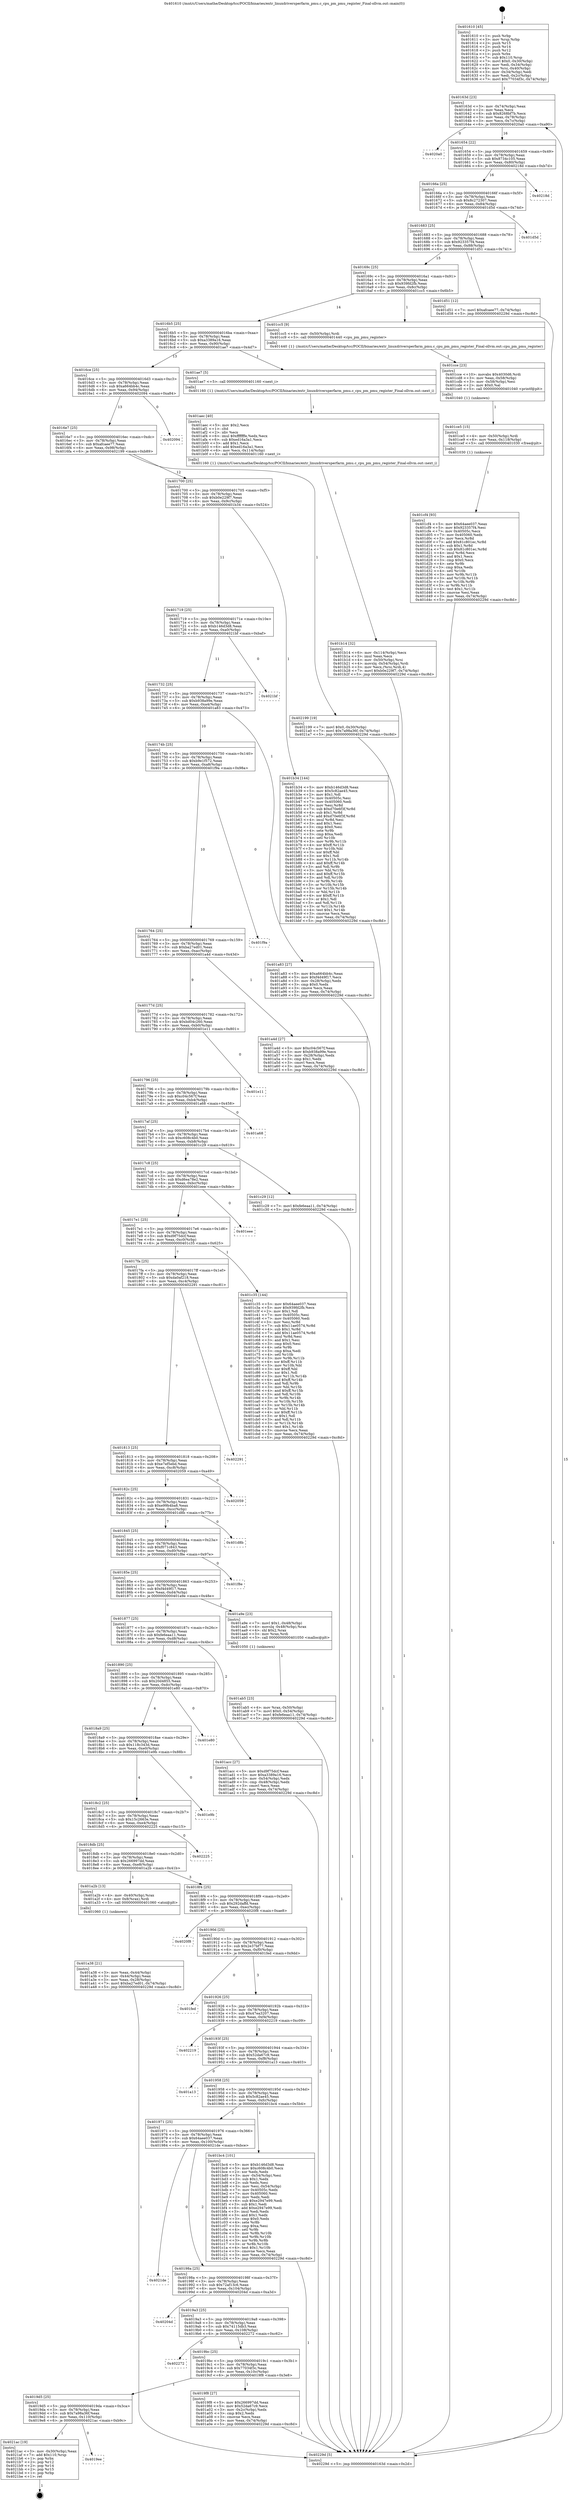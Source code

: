 digraph "0x401610" {
  label = "0x401610 (/mnt/c/Users/mathe/Desktop/tcc/POCII/binaries/extr_linuxdriversperfarm_pmu.c_cpu_pm_pmu_register_Final-ollvm.out::main(0))"
  labelloc = "t"
  node[shape=record]

  Entry [label="",width=0.3,height=0.3,shape=circle,fillcolor=black,style=filled]
  "0x40163d" [label="{
     0x40163d [23]\l
     | [instrs]\l
     &nbsp;&nbsp;0x40163d \<+3\>: mov -0x74(%rbp),%eax\l
     &nbsp;&nbsp;0x401640 \<+2\>: mov %eax,%ecx\l
     &nbsp;&nbsp;0x401642 \<+6\>: sub $0x8268bf7b,%ecx\l
     &nbsp;&nbsp;0x401648 \<+3\>: mov %eax,-0x78(%rbp)\l
     &nbsp;&nbsp;0x40164b \<+3\>: mov %ecx,-0x7c(%rbp)\l
     &nbsp;&nbsp;0x40164e \<+6\>: je 00000000004020a0 \<main+0xa90\>\l
  }"]
  "0x4020a0" [label="{
     0x4020a0\l
  }", style=dashed]
  "0x401654" [label="{
     0x401654 [22]\l
     | [instrs]\l
     &nbsp;&nbsp;0x401654 \<+5\>: jmp 0000000000401659 \<main+0x49\>\l
     &nbsp;&nbsp;0x401659 \<+3\>: mov -0x78(%rbp),%eax\l
     &nbsp;&nbsp;0x40165c \<+5\>: sub $0x8734c105,%eax\l
     &nbsp;&nbsp;0x401661 \<+3\>: mov %eax,-0x80(%rbp)\l
     &nbsp;&nbsp;0x401664 \<+6\>: je 000000000040218d \<main+0xb7d\>\l
  }"]
  Exit [label="",width=0.3,height=0.3,shape=circle,fillcolor=black,style=filled,peripheries=2]
  "0x40218d" [label="{
     0x40218d\l
  }", style=dashed]
  "0x40166a" [label="{
     0x40166a [25]\l
     | [instrs]\l
     &nbsp;&nbsp;0x40166a \<+5\>: jmp 000000000040166f \<main+0x5f\>\l
     &nbsp;&nbsp;0x40166f \<+3\>: mov -0x78(%rbp),%eax\l
     &nbsp;&nbsp;0x401672 \<+5\>: sub $0x8c272307,%eax\l
     &nbsp;&nbsp;0x401677 \<+6\>: mov %eax,-0x84(%rbp)\l
     &nbsp;&nbsp;0x40167d \<+6\>: je 0000000000401d5d \<main+0x74d\>\l
  }"]
  "0x4019ee" [label="{
     0x4019ee\l
  }", style=dashed]
  "0x401d5d" [label="{
     0x401d5d\l
  }", style=dashed]
  "0x401683" [label="{
     0x401683 [25]\l
     | [instrs]\l
     &nbsp;&nbsp;0x401683 \<+5\>: jmp 0000000000401688 \<main+0x78\>\l
     &nbsp;&nbsp;0x401688 \<+3\>: mov -0x78(%rbp),%eax\l
     &nbsp;&nbsp;0x40168b \<+5\>: sub $0x923357f4,%eax\l
     &nbsp;&nbsp;0x401690 \<+6\>: mov %eax,-0x88(%rbp)\l
     &nbsp;&nbsp;0x401696 \<+6\>: je 0000000000401d51 \<main+0x741\>\l
  }"]
  "0x4021ac" [label="{
     0x4021ac [19]\l
     | [instrs]\l
     &nbsp;&nbsp;0x4021ac \<+3\>: mov -0x30(%rbp),%eax\l
     &nbsp;&nbsp;0x4021af \<+7\>: add $0x110,%rsp\l
     &nbsp;&nbsp;0x4021b6 \<+1\>: pop %rbx\l
     &nbsp;&nbsp;0x4021b7 \<+2\>: pop %r12\l
     &nbsp;&nbsp;0x4021b9 \<+2\>: pop %r14\l
     &nbsp;&nbsp;0x4021bb \<+2\>: pop %r15\l
     &nbsp;&nbsp;0x4021bd \<+1\>: pop %rbp\l
     &nbsp;&nbsp;0x4021be \<+1\>: ret\l
  }"]
  "0x401d51" [label="{
     0x401d51 [12]\l
     | [instrs]\l
     &nbsp;&nbsp;0x401d51 \<+7\>: movl $0xafcaee77,-0x74(%rbp)\l
     &nbsp;&nbsp;0x401d58 \<+5\>: jmp 000000000040229d \<main+0xc8d\>\l
  }"]
  "0x40169c" [label="{
     0x40169c [25]\l
     | [instrs]\l
     &nbsp;&nbsp;0x40169c \<+5\>: jmp 00000000004016a1 \<main+0x91\>\l
     &nbsp;&nbsp;0x4016a1 \<+3\>: mov -0x78(%rbp),%eax\l
     &nbsp;&nbsp;0x4016a4 \<+5\>: sub $0x939fd2fb,%eax\l
     &nbsp;&nbsp;0x4016a9 \<+6\>: mov %eax,-0x8c(%rbp)\l
     &nbsp;&nbsp;0x4016af \<+6\>: je 0000000000401cc5 \<main+0x6b5\>\l
  }"]
  "0x401cf4" [label="{
     0x401cf4 [93]\l
     | [instrs]\l
     &nbsp;&nbsp;0x401cf4 \<+5\>: mov $0x64aee037,%eax\l
     &nbsp;&nbsp;0x401cf9 \<+5\>: mov $0x923357f4,%esi\l
     &nbsp;&nbsp;0x401cfe \<+7\>: mov 0x40505c,%ecx\l
     &nbsp;&nbsp;0x401d05 \<+7\>: mov 0x405060,%edx\l
     &nbsp;&nbsp;0x401d0c \<+3\>: mov %ecx,%r8d\l
     &nbsp;&nbsp;0x401d0f \<+7\>: add $0x81c801ec,%r8d\l
     &nbsp;&nbsp;0x401d16 \<+4\>: sub $0x1,%r8d\l
     &nbsp;&nbsp;0x401d1a \<+7\>: sub $0x81c801ec,%r8d\l
     &nbsp;&nbsp;0x401d21 \<+4\>: imul %r8d,%ecx\l
     &nbsp;&nbsp;0x401d25 \<+3\>: and $0x1,%ecx\l
     &nbsp;&nbsp;0x401d28 \<+3\>: cmp $0x0,%ecx\l
     &nbsp;&nbsp;0x401d2b \<+4\>: sete %r9b\l
     &nbsp;&nbsp;0x401d2f \<+3\>: cmp $0xa,%edx\l
     &nbsp;&nbsp;0x401d32 \<+4\>: setl %r10b\l
     &nbsp;&nbsp;0x401d36 \<+3\>: mov %r9b,%r11b\l
     &nbsp;&nbsp;0x401d39 \<+3\>: and %r10b,%r11b\l
     &nbsp;&nbsp;0x401d3c \<+3\>: xor %r10b,%r9b\l
     &nbsp;&nbsp;0x401d3f \<+3\>: or %r9b,%r11b\l
     &nbsp;&nbsp;0x401d42 \<+4\>: test $0x1,%r11b\l
     &nbsp;&nbsp;0x401d46 \<+3\>: cmovne %esi,%eax\l
     &nbsp;&nbsp;0x401d49 \<+3\>: mov %eax,-0x74(%rbp)\l
     &nbsp;&nbsp;0x401d4c \<+5\>: jmp 000000000040229d \<main+0xc8d\>\l
  }"]
  "0x401cc5" [label="{
     0x401cc5 [9]\l
     | [instrs]\l
     &nbsp;&nbsp;0x401cc5 \<+4\>: mov -0x50(%rbp),%rdi\l
     &nbsp;&nbsp;0x401cc9 \<+5\>: call 0000000000401440 \<cpu_pm_pmu_register\>\l
     | [calls]\l
     &nbsp;&nbsp;0x401440 \{1\} (/mnt/c/Users/mathe/Desktop/tcc/POCII/binaries/extr_linuxdriversperfarm_pmu.c_cpu_pm_pmu_register_Final-ollvm.out::cpu_pm_pmu_register)\l
  }"]
  "0x4016b5" [label="{
     0x4016b5 [25]\l
     | [instrs]\l
     &nbsp;&nbsp;0x4016b5 \<+5\>: jmp 00000000004016ba \<main+0xaa\>\l
     &nbsp;&nbsp;0x4016ba \<+3\>: mov -0x78(%rbp),%eax\l
     &nbsp;&nbsp;0x4016bd \<+5\>: sub $0xa3389a16,%eax\l
     &nbsp;&nbsp;0x4016c2 \<+6\>: mov %eax,-0x90(%rbp)\l
     &nbsp;&nbsp;0x4016c8 \<+6\>: je 0000000000401ae7 \<main+0x4d7\>\l
  }"]
  "0x401ce5" [label="{
     0x401ce5 [15]\l
     | [instrs]\l
     &nbsp;&nbsp;0x401ce5 \<+4\>: mov -0x50(%rbp),%rdi\l
     &nbsp;&nbsp;0x401ce9 \<+6\>: mov %eax,-0x118(%rbp)\l
     &nbsp;&nbsp;0x401cef \<+5\>: call 0000000000401030 \<free@plt\>\l
     | [calls]\l
     &nbsp;&nbsp;0x401030 \{1\} (unknown)\l
  }"]
  "0x401ae7" [label="{
     0x401ae7 [5]\l
     | [instrs]\l
     &nbsp;&nbsp;0x401ae7 \<+5\>: call 0000000000401160 \<next_i\>\l
     | [calls]\l
     &nbsp;&nbsp;0x401160 \{1\} (/mnt/c/Users/mathe/Desktop/tcc/POCII/binaries/extr_linuxdriversperfarm_pmu.c_cpu_pm_pmu_register_Final-ollvm.out::next_i)\l
  }"]
  "0x4016ce" [label="{
     0x4016ce [25]\l
     | [instrs]\l
     &nbsp;&nbsp;0x4016ce \<+5\>: jmp 00000000004016d3 \<main+0xc3\>\l
     &nbsp;&nbsp;0x4016d3 \<+3\>: mov -0x78(%rbp),%eax\l
     &nbsp;&nbsp;0x4016d6 \<+5\>: sub $0xa664bb4c,%eax\l
     &nbsp;&nbsp;0x4016db \<+6\>: mov %eax,-0x94(%rbp)\l
     &nbsp;&nbsp;0x4016e1 \<+6\>: je 0000000000402094 \<main+0xa84\>\l
  }"]
  "0x401cce" [label="{
     0x401cce [23]\l
     | [instrs]\l
     &nbsp;&nbsp;0x401cce \<+10\>: movabs $0x4030d6,%rdi\l
     &nbsp;&nbsp;0x401cd8 \<+3\>: mov %eax,-0x58(%rbp)\l
     &nbsp;&nbsp;0x401cdb \<+3\>: mov -0x58(%rbp),%esi\l
     &nbsp;&nbsp;0x401cde \<+2\>: mov $0x0,%al\l
     &nbsp;&nbsp;0x401ce0 \<+5\>: call 0000000000401040 \<printf@plt\>\l
     | [calls]\l
     &nbsp;&nbsp;0x401040 \{1\} (unknown)\l
  }"]
  "0x402094" [label="{
     0x402094\l
  }", style=dashed]
  "0x4016e7" [label="{
     0x4016e7 [25]\l
     | [instrs]\l
     &nbsp;&nbsp;0x4016e7 \<+5\>: jmp 00000000004016ec \<main+0xdc\>\l
     &nbsp;&nbsp;0x4016ec \<+3\>: mov -0x78(%rbp),%eax\l
     &nbsp;&nbsp;0x4016ef \<+5\>: sub $0xafcaee77,%eax\l
     &nbsp;&nbsp;0x4016f4 \<+6\>: mov %eax,-0x98(%rbp)\l
     &nbsp;&nbsp;0x4016fa \<+6\>: je 0000000000402199 \<main+0xb89\>\l
  }"]
  "0x401b14" [label="{
     0x401b14 [32]\l
     | [instrs]\l
     &nbsp;&nbsp;0x401b14 \<+6\>: mov -0x114(%rbp),%ecx\l
     &nbsp;&nbsp;0x401b1a \<+3\>: imul %eax,%ecx\l
     &nbsp;&nbsp;0x401b1d \<+4\>: mov -0x50(%rbp),%rsi\l
     &nbsp;&nbsp;0x401b21 \<+4\>: movslq -0x54(%rbp),%rdi\l
     &nbsp;&nbsp;0x401b25 \<+3\>: mov %ecx,(%rsi,%rdi,4)\l
     &nbsp;&nbsp;0x401b28 \<+7\>: movl $0xb0e229f7,-0x74(%rbp)\l
     &nbsp;&nbsp;0x401b2f \<+5\>: jmp 000000000040229d \<main+0xc8d\>\l
  }"]
  "0x402199" [label="{
     0x402199 [19]\l
     | [instrs]\l
     &nbsp;&nbsp;0x402199 \<+7\>: movl $0x0,-0x30(%rbp)\l
     &nbsp;&nbsp;0x4021a0 \<+7\>: movl $0x7a98a36f,-0x74(%rbp)\l
     &nbsp;&nbsp;0x4021a7 \<+5\>: jmp 000000000040229d \<main+0xc8d\>\l
  }"]
  "0x401700" [label="{
     0x401700 [25]\l
     | [instrs]\l
     &nbsp;&nbsp;0x401700 \<+5\>: jmp 0000000000401705 \<main+0xf5\>\l
     &nbsp;&nbsp;0x401705 \<+3\>: mov -0x78(%rbp),%eax\l
     &nbsp;&nbsp;0x401708 \<+5\>: sub $0xb0e229f7,%eax\l
     &nbsp;&nbsp;0x40170d \<+6\>: mov %eax,-0x9c(%rbp)\l
     &nbsp;&nbsp;0x401713 \<+6\>: je 0000000000401b34 \<main+0x524\>\l
  }"]
  "0x401aec" [label="{
     0x401aec [40]\l
     | [instrs]\l
     &nbsp;&nbsp;0x401aec \<+5\>: mov $0x2,%ecx\l
     &nbsp;&nbsp;0x401af1 \<+1\>: cltd\l
     &nbsp;&nbsp;0x401af2 \<+2\>: idiv %ecx\l
     &nbsp;&nbsp;0x401af4 \<+6\>: imul $0xfffffffe,%edx,%ecx\l
     &nbsp;&nbsp;0x401afa \<+6\>: sub $0xed16a3a1,%ecx\l
     &nbsp;&nbsp;0x401b00 \<+3\>: add $0x1,%ecx\l
     &nbsp;&nbsp;0x401b03 \<+6\>: add $0xed16a3a1,%ecx\l
     &nbsp;&nbsp;0x401b09 \<+6\>: mov %ecx,-0x114(%rbp)\l
     &nbsp;&nbsp;0x401b0f \<+5\>: call 0000000000401160 \<next_i\>\l
     | [calls]\l
     &nbsp;&nbsp;0x401160 \{1\} (/mnt/c/Users/mathe/Desktop/tcc/POCII/binaries/extr_linuxdriversperfarm_pmu.c_cpu_pm_pmu_register_Final-ollvm.out::next_i)\l
  }"]
  "0x401b34" [label="{
     0x401b34 [144]\l
     | [instrs]\l
     &nbsp;&nbsp;0x401b34 \<+5\>: mov $0xb146d3d8,%eax\l
     &nbsp;&nbsp;0x401b39 \<+5\>: mov $0x5c82ae45,%ecx\l
     &nbsp;&nbsp;0x401b3e \<+2\>: mov $0x1,%dl\l
     &nbsp;&nbsp;0x401b40 \<+7\>: mov 0x40505c,%esi\l
     &nbsp;&nbsp;0x401b47 \<+7\>: mov 0x405060,%edi\l
     &nbsp;&nbsp;0x401b4e \<+3\>: mov %esi,%r8d\l
     &nbsp;&nbsp;0x401b51 \<+7\>: sub $0xd70e6f3f,%r8d\l
     &nbsp;&nbsp;0x401b58 \<+4\>: sub $0x1,%r8d\l
     &nbsp;&nbsp;0x401b5c \<+7\>: add $0xd70e6f3f,%r8d\l
     &nbsp;&nbsp;0x401b63 \<+4\>: imul %r8d,%esi\l
     &nbsp;&nbsp;0x401b67 \<+3\>: and $0x1,%esi\l
     &nbsp;&nbsp;0x401b6a \<+3\>: cmp $0x0,%esi\l
     &nbsp;&nbsp;0x401b6d \<+4\>: sete %r9b\l
     &nbsp;&nbsp;0x401b71 \<+3\>: cmp $0xa,%edi\l
     &nbsp;&nbsp;0x401b74 \<+4\>: setl %r10b\l
     &nbsp;&nbsp;0x401b78 \<+3\>: mov %r9b,%r11b\l
     &nbsp;&nbsp;0x401b7b \<+4\>: xor $0xff,%r11b\l
     &nbsp;&nbsp;0x401b7f \<+3\>: mov %r10b,%bl\l
     &nbsp;&nbsp;0x401b82 \<+3\>: xor $0xff,%bl\l
     &nbsp;&nbsp;0x401b85 \<+3\>: xor $0x1,%dl\l
     &nbsp;&nbsp;0x401b88 \<+3\>: mov %r11b,%r14b\l
     &nbsp;&nbsp;0x401b8b \<+4\>: and $0xff,%r14b\l
     &nbsp;&nbsp;0x401b8f \<+3\>: and %dl,%r9b\l
     &nbsp;&nbsp;0x401b92 \<+3\>: mov %bl,%r15b\l
     &nbsp;&nbsp;0x401b95 \<+4\>: and $0xff,%r15b\l
     &nbsp;&nbsp;0x401b99 \<+3\>: and %dl,%r10b\l
     &nbsp;&nbsp;0x401b9c \<+3\>: or %r9b,%r14b\l
     &nbsp;&nbsp;0x401b9f \<+3\>: or %r10b,%r15b\l
     &nbsp;&nbsp;0x401ba2 \<+3\>: xor %r15b,%r14b\l
     &nbsp;&nbsp;0x401ba5 \<+3\>: or %bl,%r11b\l
     &nbsp;&nbsp;0x401ba8 \<+4\>: xor $0xff,%r11b\l
     &nbsp;&nbsp;0x401bac \<+3\>: or $0x1,%dl\l
     &nbsp;&nbsp;0x401baf \<+3\>: and %dl,%r11b\l
     &nbsp;&nbsp;0x401bb2 \<+3\>: or %r11b,%r14b\l
     &nbsp;&nbsp;0x401bb5 \<+4\>: test $0x1,%r14b\l
     &nbsp;&nbsp;0x401bb9 \<+3\>: cmovne %ecx,%eax\l
     &nbsp;&nbsp;0x401bbc \<+3\>: mov %eax,-0x74(%rbp)\l
     &nbsp;&nbsp;0x401bbf \<+5\>: jmp 000000000040229d \<main+0xc8d\>\l
  }"]
  "0x401719" [label="{
     0x401719 [25]\l
     | [instrs]\l
     &nbsp;&nbsp;0x401719 \<+5\>: jmp 000000000040171e \<main+0x10e\>\l
     &nbsp;&nbsp;0x40171e \<+3\>: mov -0x78(%rbp),%eax\l
     &nbsp;&nbsp;0x401721 \<+5\>: sub $0xb146d3d8,%eax\l
     &nbsp;&nbsp;0x401726 \<+6\>: mov %eax,-0xa0(%rbp)\l
     &nbsp;&nbsp;0x40172c \<+6\>: je 00000000004021bf \<main+0xbaf\>\l
  }"]
  "0x401ab5" [label="{
     0x401ab5 [23]\l
     | [instrs]\l
     &nbsp;&nbsp;0x401ab5 \<+4\>: mov %rax,-0x50(%rbp)\l
     &nbsp;&nbsp;0x401ab9 \<+7\>: movl $0x0,-0x54(%rbp)\l
     &nbsp;&nbsp;0x401ac0 \<+7\>: movl $0xfe6eaa11,-0x74(%rbp)\l
     &nbsp;&nbsp;0x401ac7 \<+5\>: jmp 000000000040229d \<main+0xc8d\>\l
  }"]
  "0x4021bf" [label="{
     0x4021bf\l
  }", style=dashed]
  "0x401732" [label="{
     0x401732 [25]\l
     | [instrs]\l
     &nbsp;&nbsp;0x401732 \<+5\>: jmp 0000000000401737 \<main+0x127\>\l
     &nbsp;&nbsp;0x401737 \<+3\>: mov -0x78(%rbp),%eax\l
     &nbsp;&nbsp;0x40173a \<+5\>: sub $0xb938a99e,%eax\l
     &nbsp;&nbsp;0x40173f \<+6\>: mov %eax,-0xa4(%rbp)\l
     &nbsp;&nbsp;0x401745 \<+6\>: je 0000000000401a83 \<main+0x473\>\l
  }"]
  "0x401a38" [label="{
     0x401a38 [21]\l
     | [instrs]\l
     &nbsp;&nbsp;0x401a38 \<+3\>: mov %eax,-0x44(%rbp)\l
     &nbsp;&nbsp;0x401a3b \<+3\>: mov -0x44(%rbp),%eax\l
     &nbsp;&nbsp;0x401a3e \<+3\>: mov %eax,-0x28(%rbp)\l
     &nbsp;&nbsp;0x401a41 \<+7\>: movl $0xba27ed01,-0x74(%rbp)\l
     &nbsp;&nbsp;0x401a48 \<+5\>: jmp 000000000040229d \<main+0xc8d\>\l
  }"]
  "0x401a83" [label="{
     0x401a83 [27]\l
     | [instrs]\l
     &nbsp;&nbsp;0x401a83 \<+5\>: mov $0xa664bb4c,%eax\l
     &nbsp;&nbsp;0x401a88 \<+5\>: mov $0xf4d49f17,%ecx\l
     &nbsp;&nbsp;0x401a8d \<+3\>: mov -0x28(%rbp),%edx\l
     &nbsp;&nbsp;0x401a90 \<+3\>: cmp $0x0,%edx\l
     &nbsp;&nbsp;0x401a93 \<+3\>: cmove %ecx,%eax\l
     &nbsp;&nbsp;0x401a96 \<+3\>: mov %eax,-0x74(%rbp)\l
     &nbsp;&nbsp;0x401a99 \<+5\>: jmp 000000000040229d \<main+0xc8d\>\l
  }"]
  "0x40174b" [label="{
     0x40174b [25]\l
     | [instrs]\l
     &nbsp;&nbsp;0x40174b \<+5\>: jmp 0000000000401750 \<main+0x140\>\l
     &nbsp;&nbsp;0x401750 \<+3\>: mov -0x78(%rbp),%eax\l
     &nbsp;&nbsp;0x401753 \<+5\>: sub $0xb9e1f572,%eax\l
     &nbsp;&nbsp;0x401758 \<+6\>: mov %eax,-0xa8(%rbp)\l
     &nbsp;&nbsp;0x40175e \<+6\>: je 0000000000401f9a \<main+0x98a\>\l
  }"]
  "0x401610" [label="{
     0x401610 [45]\l
     | [instrs]\l
     &nbsp;&nbsp;0x401610 \<+1\>: push %rbp\l
     &nbsp;&nbsp;0x401611 \<+3\>: mov %rsp,%rbp\l
     &nbsp;&nbsp;0x401614 \<+2\>: push %r15\l
     &nbsp;&nbsp;0x401616 \<+2\>: push %r14\l
     &nbsp;&nbsp;0x401618 \<+2\>: push %r12\l
     &nbsp;&nbsp;0x40161a \<+1\>: push %rbx\l
     &nbsp;&nbsp;0x40161b \<+7\>: sub $0x110,%rsp\l
     &nbsp;&nbsp;0x401622 \<+7\>: movl $0x0,-0x30(%rbp)\l
     &nbsp;&nbsp;0x401629 \<+3\>: mov %edi,-0x34(%rbp)\l
     &nbsp;&nbsp;0x40162c \<+4\>: mov %rsi,-0x40(%rbp)\l
     &nbsp;&nbsp;0x401630 \<+3\>: mov -0x34(%rbp),%edi\l
     &nbsp;&nbsp;0x401633 \<+3\>: mov %edi,-0x2c(%rbp)\l
     &nbsp;&nbsp;0x401636 \<+7\>: movl $0x77034f3c,-0x74(%rbp)\l
  }"]
  "0x401f9a" [label="{
     0x401f9a\l
  }", style=dashed]
  "0x401764" [label="{
     0x401764 [25]\l
     | [instrs]\l
     &nbsp;&nbsp;0x401764 \<+5\>: jmp 0000000000401769 \<main+0x159\>\l
     &nbsp;&nbsp;0x401769 \<+3\>: mov -0x78(%rbp),%eax\l
     &nbsp;&nbsp;0x40176c \<+5\>: sub $0xba27ed01,%eax\l
     &nbsp;&nbsp;0x401771 \<+6\>: mov %eax,-0xac(%rbp)\l
     &nbsp;&nbsp;0x401777 \<+6\>: je 0000000000401a4d \<main+0x43d\>\l
  }"]
  "0x40229d" [label="{
     0x40229d [5]\l
     | [instrs]\l
     &nbsp;&nbsp;0x40229d \<+5\>: jmp 000000000040163d \<main+0x2d\>\l
  }"]
  "0x401a4d" [label="{
     0x401a4d [27]\l
     | [instrs]\l
     &nbsp;&nbsp;0x401a4d \<+5\>: mov $0xc04c567f,%eax\l
     &nbsp;&nbsp;0x401a52 \<+5\>: mov $0xb938a99e,%ecx\l
     &nbsp;&nbsp;0x401a57 \<+3\>: mov -0x28(%rbp),%edx\l
     &nbsp;&nbsp;0x401a5a \<+3\>: cmp $0x1,%edx\l
     &nbsp;&nbsp;0x401a5d \<+3\>: cmovl %ecx,%eax\l
     &nbsp;&nbsp;0x401a60 \<+3\>: mov %eax,-0x74(%rbp)\l
     &nbsp;&nbsp;0x401a63 \<+5\>: jmp 000000000040229d \<main+0xc8d\>\l
  }"]
  "0x40177d" [label="{
     0x40177d [25]\l
     | [instrs]\l
     &nbsp;&nbsp;0x40177d \<+5\>: jmp 0000000000401782 \<main+0x172\>\l
     &nbsp;&nbsp;0x401782 \<+3\>: mov -0x78(%rbp),%eax\l
     &nbsp;&nbsp;0x401785 \<+5\>: sub $0xbd04c260,%eax\l
     &nbsp;&nbsp;0x40178a \<+6\>: mov %eax,-0xb0(%rbp)\l
     &nbsp;&nbsp;0x401790 \<+6\>: je 0000000000401e11 \<main+0x801\>\l
  }"]
  "0x4019d5" [label="{
     0x4019d5 [25]\l
     | [instrs]\l
     &nbsp;&nbsp;0x4019d5 \<+5\>: jmp 00000000004019da \<main+0x3ca\>\l
     &nbsp;&nbsp;0x4019da \<+3\>: mov -0x78(%rbp),%eax\l
     &nbsp;&nbsp;0x4019dd \<+5\>: sub $0x7a98a36f,%eax\l
     &nbsp;&nbsp;0x4019e2 \<+6\>: mov %eax,-0x110(%rbp)\l
     &nbsp;&nbsp;0x4019e8 \<+6\>: je 00000000004021ac \<main+0xb9c\>\l
  }"]
  "0x401e11" [label="{
     0x401e11\l
  }", style=dashed]
  "0x401796" [label="{
     0x401796 [25]\l
     | [instrs]\l
     &nbsp;&nbsp;0x401796 \<+5\>: jmp 000000000040179b \<main+0x18b\>\l
     &nbsp;&nbsp;0x40179b \<+3\>: mov -0x78(%rbp),%eax\l
     &nbsp;&nbsp;0x40179e \<+5\>: sub $0xc04c567f,%eax\l
     &nbsp;&nbsp;0x4017a3 \<+6\>: mov %eax,-0xb4(%rbp)\l
     &nbsp;&nbsp;0x4017a9 \<+6\>: je 0000000000401a68 \<main+0x458\>\l
  }"]
  "0x4019f8" [label="{
     0x4019f8 [27]\l
     | [instrs]\l
     &nbsp;&nbsp;0x4019f8 \<+5\>: mov $0x266997dd,%eax\l
     &nbsp;&nbsp;0x4019fd \<+5\>: mov $0x52da67c9,%ecx\l
     &nbsp;&nbsp;0x401a02 \<+3\>: mov -0x2c(%rbp),%edx\l
     &nbsp;&nbsp;0x401a05 \<+3\>: cmp $0x2,%edx\l
     &nbsp;&nbsp;0x401a08 \<+3\>: cmovne %ecx,%eax\l
     &nbsp;&nbsp;0x401a0b \<+3\>: mov %eax,-0x74(%rbp)\l
     &nbsp;&nbsp;0x401a0e \<+5\>: jmp 000000000040229d \<main+0xc8d\>\l
  }"]
  "0x401a68" [label="{
     0x401a68\l
  }", style=dashed]
  "0x4017af" [label="{
     0x4017af [25]\l
     | [instrs]\l
     &nbsp;&nbsp;0x4017af \<+5\>: jmp 00000000004017b4 \<main+0x1a4\>\l
     &nbsp;&nbsp;0x4017b4 \<+3\>: mov -0x78(%rbp),%eax\l
     &nbsp;&nbsp;0x4017b7 \<+5\>: sub $0xc608c4b0,%eax\l
     &nbsp;&nbsp;0x4017bc \<+6\>: mov %eax,-0xb8(%rbp)\l
     &nbsp;&nbsp;0x4017c2 \<+6\>: je 0000000000401c29 \<main+0x619\>\l
  }"]
  "0x4019bc" [label="{
     0x4019bc [25]\l
     | [instrs]\l
     &nbsp;&nbsp;0x4019bc \<+5\>: jmp 00000000004019c1 \<main+0x3b1\>\l
     &nbsp;&nbsp;0x4019c1 \<+3\>: mov -0x78(%rbp),%eax\l
     &nbsp;&nbsp;0x4019c4 \<+5\>: sub $0x77034f3c,%eax\l
     &nbsp;&nbsp;0x4019c9 \<+6\>: mov %eax,-0x10c(%rbp)\l
     &nbsp;&nbsp;0x4019cf \<+6\>: je 00000000004019f8 \<main+0x3e8\>\l
  }"]
  "0x401c29" [label="{
     0x401c29 [12]\l
     | [instrs]\l
     &nbsp;&nbsp;0x401c29 \<+7\>: movl $0xfe6eaa11,-0x74(%rbp)\l
     &nbsp;&nbsp;0x401c30 \<+5\>: jmp 000000000040229d \<main+0xc8d\>\l
  }"]
  "0x4017c8" [label="{
     0x4017c8 [25]\l
     | [instrs]\l
     &nbsp;&nbsp;0x4017c8 \<+5\>: jmp 00000000004017cd \<main+0x1bd\>\l
     &nbsp;&nbsp;0x4017cd \<+3\>: mov -0x78(%rbp),%eax\l
     &nbsp;&nbsp;0x4017d0 \<+5\>: sub $0xd6ea78e2,%eax\l
     &nbsp;&nbsp;0x4017d5 \<+6\>: mov %eax,-0xbc(%rbp)\l
     &nbsp;&nbsp;0x4017db \<+6\>: je 0000000000401eee \<main+0x8de\>\l
  }"]
  "0x402272" [label="{
     0x402272\l
  }", style=dashed]
  "0x401eee" [label="{
     0x401eee\l
  }", style=dashed]
  "0x4017e1" [label="{
     0x4017e1 [25]\l
     | [instrs]\l
     &nbsp;&nbsp;0x4017e1 \<+5\>: jmp 00000000004017e6 \<main+0x1d6\>\l
     &nbsp;&nbsp;0x4017e6 \<+3\>: mov -0x78(%rbp),%eax\l
     &nbsp;&nbsp;0x4017e9 \<+5\>: sub $0xd9f75dcf,%eax\l
     &nbsp;&nbsp;0x4017ee \<+6\>: mov %eax,-0xc0(%rbp)\l
     &nbsp;&nbsp;0x4017f4 \<+6\>: je 0000000000401c35 \<main+0x625\>\l
  }"]
  "0x4019a3" [label="{
     0x4019a3 [25]\l
     | [instrs]\l
     &nbsp;&nbsp;0x4019a3 \<+5\>: jmp 00000000004019a8 \<main+0x398\>\l
     &nbsp;&nbsp;0x4019a8 \<+3\>: mov -0x78(%rbp),%eax\l
     &nbsp;&nbsp;0x4019ab \<+5\>: sub $0x74115db3,%eax\l
     &nbsp;&nbsp;0x4019b0 \<+6\>: mov %eax,-0x108(%rbp)\l
     &nbsp;&nbsp;0x4019b6 \<+6\>: je 0000000000402272 \<main+0xc62\>\l
  }"]
  "0x401c35" [label="{
     0x401c35 [144]\l
     | [instrs]\l
     &nbsp;&nbsp;0x401c35 \<+5\>: mov $0x64aee037,%eax\l
     &nbsp;&nbsp;0x401c3a \<+5\>: mov $0x939fd2fb,%ecx\l
     &nbsp;&nbsp;0x401c3f \<+2\>: mov $0x1,%dl\l
     &nbsp;&nbsp;0x401c41 \<+7\>: mov 0x40505c,%esi\l
     &nbsp;&nbsp;0x401c48 \<+7\>: mov 0x405060,%edi\l
     &nbsp;&nbsp;0x401c4f \<+3\>: mov %esi,%r8d\l
     &nbsp;&nbsp;0x401c52 \<+7\>: sub $0x11ae0574,%r8d\l
     &nbsp;&nbsp;0x401c59 \<+4\>: sub $0x1,%r8d\l
     &nbsp;&nbsp;0x401c5d \<+7\>: add $0x11ae0574,%r8d\l
     &nbsp;&nbsp;0x401c64 \<+4\>: imul %r8d,%esi\l
     &nbsp;&nbsp;0x401c68 \<+3\>: and $0x1,%esi\l
     &nbsp;&nbsp;0x401c6b \<+3\>: cmp $0x0,%esi\l
     &nbsp;&nbsp;0x401c6e \<+4\>: sete %r9b\l
     &nbsp;&nbsp;0x401c72 \<+3\>: cmp $0xa,%edi\l
     &nbsp;&nbsp;0x401c75 \<+4\>: setl %r10b\l
     &nbsp;&nbsp;0x401c79 \<+3\>: mov %r9b,%r11b\l
     &nbsp;&nbsp;0x401c7c \<+4\>: xor $0xff,%r11b\l
     &nbsp;&nbsp;0x401c80 \<+3\>: mov %r10b,%bl\l
     &nbsp;&nbsp;0x401c83 \<+3\>: xor $0xff,%bl\l
     &nbsp;&nbsp;0x401c86 \<+3\>: xor $0x1,%dl\l
     &nbsp;&nbsp;0x401c89 \<+3\>: mov %r11b,%r14b\l
     &nbsp;&nbsp;0x401c8c \<+4\>: and $0xff,%r14b\l
     &nbsp;&nbsp;0x401c90 \<+3\>: and %dl,%r9b\l
     &nbsp;&nbsp;0x401c93 \<+3\>: mov %bl,%r15b\l
     &nbsp;&nbsp;0x401c96 \<+4\>: and $0xff,%r15b\l
     &nbsp;&nbsp;0x401c9a \<+3\>: and %dl,%r10b\l
     &nbsp;&nbsp;0x401c9d \<+3\>: or %r9b,%r14b\l
     &nbsp;&nbsp;0x401ca0 \<+3\>: or %r10b,%r15b\l
     &nbsp;&nbsp;0x401ca3 \<+3\>: xor %r15b,%r14b\l
     &nbsp;&nbsp;0x401ca6 \<+3\>: or %bl,%r11b\l
     &nbsp;&nbsp;0x401ca9 \<+4\>: xor $0xff,%r11b\l
     &nbsp;&nbsp;0x401cad \<+3\>: or $0x1,%dl\l
     &nbsp;&nbsp;0x401cb0 \<+3\>: and %dl,%r11b\l
     &nbsp;&nbsp;0x401cb3 \<+3\>: or %r11b,%r14b\l
     &nbsp;&nbsp;0x401cb6 \<+4\>: test $0x1,%r14b\l
     &nbsp;&nbsp;0x401cba \<+3\>: cmovne %ecx,%eax\l
     &nbsp;&nbsp;0x401cbd \<+3\>: mov %eax,-0x74(%rbp)\l
     &nbsp;&nbsp;0x401cc0 \<+5\>: jmp 000000000040229d \<main+0xc8d\>\l
  }"]
  "0x4017fa" [label="{
     0x4017fa [25]\l
     | [instrs]\l
     &nbsp;&nbsp;0x4017fa \<+5\>: jmp 00000000004017ff \<main+0x1ef\>\l
     &nbsp;&nbsp;0x4017ff \<+3\>: mov -0x78(%rbp),%eax\l
     &nbsp;&nbsp;0x401802 \<+5\>: sub $0xda0af218,%eax\l
     &nbsp;&nbsp;0x401807 \<+6\>: mov %eax,-0xc4(%rbp)\l
     &nbsp;&nbsp;0x40180d \<+6\>: je 0000000000402291 \<main+0xc81\>\l
  }"]
  "0x40204d" [label="{
     0x40204d\l
  }", style=dashed]
  "0x402291" [label="{
     0x402291\l
  }", style=dashed]
  "0x401813" [label="{
     0x401813 [25]\l
     | [instrs]\l
     &nbsp;&nbsp;0x401813 \<+5\>: jmp 0000000000401818 \<main+0x208\>\l
     &nbsp;&nbsp;0x401818 \<+3\>: mov -0x78(%rbp),%eax\l
     &nbsp;&nbsp;0x40181b \<+5\>: sub $0xe7ef5ebd,%eax\l
     &nbsp;&nbsp;0x401820 \<+6\>: mov %eax,-0xc8(%rbp)\l
     &nbsp;&nbsp;0x401826 \<+6\>: je 0000000000402059 \<main+0xa49\>\l
  }"]
  "0x40198a" [label="{
     0x40198a [25]\l
     | [instrs]\l
     &nbsp;&nbsp;0x40198a \<+5\>: jmp 000000000040198f \<main+0x37f\>\l
     &nbsp;&nbsp;0x40198f \<+3\>: mov -0x78(%rbp),%eax\l
     &nbsp;&nbsp;0x401992 \<+5\>: sub $0x72af13c6,%eax\l
     &nbsp;&nbsp;0x401997 \<+6\>: mov %eax,-0x104(%rbp)\l
     &nbsp;&nbsp;0x40199d \<+6\>: je 000000000040204d \<main+0xa3d\>\l
  }"]
  "0x402059" [label="{
     0x402059\l
  }", style=dashed]
  "0x40182c" [label="{
     0x40182c [25]\l
     | [instrs]\l
     &nbsp;&nbsp;0x40182c \<+5\>: jmp 0000000000401831 \<main+0x221\>\l
     &nbsp;&nbsp;0x401831 \<+3\>: mov -0x78(%rbp),%eax\l
     &nbsp;&nbsp;0x401834 \<+5\>: sub $0xe99b4ba8,%eax\l
     &nbsp;&nbsp;0x401839 \<+6\>: mov %eax,-0xcc(%rbp)\l
     &nbsp;&nbsp;0x40183f \<+6\>: je 0000000000401d8b \<main+0x77b\>\l
  }"]
  "0x4021de" [label="{
     0x4021de\l
  }", style=dashed]
  "0x401d8b" [label="{
     0x401d8b\l
  }", style=dashed]
  "0x401845" [label="{
     0x401845 [25]\l
     | [instrs]\l
     &nbsp;&nbsp;0x401845 \<+5\>: jmp 000000000040184a \<main+0x23a\>\l
     &nbsp;&nbsp;0x40184a \<+3\>: mov -0x78(%rbp),%eax\l
     &nbsp;&nbsp;0x40184d \<+5\>: sub $0xf071c843,%eax\l
     &nbsp;&nbsp;0x401852 \<+6\>: mov %eax,-0xd0(%rbp)\l
     &nbsp;&nbsp;0x401858 \<+6\>: je 0000000000401f8e \<main+0x97e\>\l
  }"]
  "0x401971" [label="{
     0x401971 [25]\l
     | [instrs]\l
     &nbsp;&nbsp;0x401971 \<+5\>: jmp 0000000000401976 \<main+0x366\>\l
     &nbsp;&nbsp;0x401976 \<+3\>: mov -0x78(%rbp),%eax\l
     &nbsp;&nbsp;0x401979 \<+5\>: sub $0x64aee037,%eax\l
     &nbsp;&nbsp;0x40197e \<+6\>: mov %eax,-0x100(%rbp)\l
     &nbsp;&nbsp;0x401984 \<+6\>: je 00000000004021de \<main+0xbce\>\l
  }"]
  "0x401f8e" [label="{
     0x401f8e\l
  }", style=dashed]
  "0x40185e" [label="{
     0x40185e [25]\l
     | [instrs]\l
     &nbsp;&nbsp;0x40185e \<+5\>: jmp 0000000000401863 \<main+0x253\>\l
     &nbsp;&nbsp;0x401863 \<+3\>: mov -0x78(%rbp),%eax\l
     &nbsp;&nbsp;0x401866 \<+5\>: sub $0xf4d49f17,%eax\l
     &nbsp;&nbsp;0x40186b \<+6\>: mov %eax,-0xd4(%rbp)\l
     &nbsp;&nbsp;0x401871 \<+6\>: je 0000000000401a9e \<main+0x48e\>\l
  }"]
  "0x401bc4" [label="{
     0x401bc4 [101]\l
     | [instrs]\l
     &nbsp;&nbsp;0x401bc4 \<+5\>: mov $0xb146d3d8,%eax\l
     &nbsp;&nbsp;0x401bc9 \<+5\>: mov $0xc608c4b0,%ecx\l
     &nbsp;&nbsp;0x401bce \<+2\>: xor %edx,%edx\l
     &nbsp;&nbsp;0x401bd0 \<+3\>: mov -0x54(%rbp),%esi\l
     &nbsp;&nbsp;0x401bd3 \<+3\>: sub $0x1,%edx\l
     &nbsp;&nbsp;0x401bd6 \<+2\>: sub %edx,%esi\l
     &nbsp;&nbsp;0x401bd8 \<+3\>: mov %esi,-0x54(%rbp)\l
     &nbsp;&nbsp;0x401bdb \<+7\>: mov 0x40505c,%edx\l
     &nbsp;&nbsp;0x401be2 \<+7\>: mov 0x405060,%esi\l
     &nbsp;&nbsp;0x401be9 \<+2\>: mov %edx,%edi\l
     &nbsp;&nbsp;0x401beb \<+6\>: sub $0xe2947e99,%edi\l
     &nbsp;&nbsp;0x401bf1 \<+3\>: sub $0x1,%edi\l
     &nbsp;&nbsp;0x401bf4 \<+6\>: add $0xe2947e99,%edi\l
     &nbsp;&nbsp;0x401bfa \<+3\>: imul %edi,%edx\l
     &nbsp;&nbsp;0x401bfd \<+3\>: and $0x1,%edx\l
     &nbsp;&nbsp;0x401c00 \<+3\>: cmp $0x0,%edx\l
     &nbsp;&nbsp;0x401c03 \<+4\>: sete %r8b\l
     &nbsp;&nbsp;0x401c07 \<+3\>: cmp $0xa,%esi\l
     &nbsp;&nbsp;0x401c0a \<+4\>: setl %r9b\l
     &nbsp;&nbsp;0x401c0e \<+3\>: mov %r8b,%r10b\l
     &nbsp;&nbsp;0x401c11 \<+3\>: and %r9b,%r10b\l
     &nbsp;&nbsp;0x401c14 \<+3\>: xor %r9b,%r8b\l
     &nbsp;&nbsp;0x401c17 \<+3\>: or %r8b,%r10b\l
     &nbsp;&nbsp;0x401c1a \<+4\>: test $0x1,%r10b\l
     &nbsp;&nbsp;0x401c1e \<+3\>: cmovne %ecx,%eax\l
     &nbsp;&nbsp;0x401c21 \<+3\>: mov %eax,-0x74(%rbp)\l
     &nbsp;&nbsp;0x401c24 \<+5\>: jmp 000000000040229d \<main+0xc8d\>\l
  }"]
  "0x401a9e" [label="{
     0x401a9e [23]\l
     | [instrs]\l
     &nbsp;&nbsp;0x401a9e \<+7\>: movl $0x1,-0x48(%rbp)\l
     &nbsp;&nbsp;0x401aa5 \<+4\>: movslq -0x48(%rbp),%rax\l
     &nbsp;&nbsp;0x401aa9 \<+4\>: shl $0x2,%rax\l
     &nbsp;&nbsp;0x401aad \<+3\>: mov %rax,%rdi\l
     &nbsp;&nbsp;0x401ab0 \<+5\>: call 0000000000401050 \<malloc@plt\>\l
     | [calls]\l
     &nbsp;&nbsp;0x401050 \{1\} (unknown)\l
  }"]
  "0x401877" [label="{
     0x401877 [25]\l
     | [instrs]\l
     &nbsp;&nbsp;0x401877 \<+5\>: jmp 000000000040187c \<main+0x26c\>\l
     &nbsp;&nbsp;0x40187c \<+3\>: mov -0x78(%rbp),%eax\l
     &nbsp;&nbsp;0x40187f \<+5\>: sub $0xfe6eaa11,%eax\l
     &nbsp;&nbsp;0x401884 \<+6\>: mov %eax,-0xd8(%rbp)\l
     &nbsp;&nbsp;0x40188a \<+6\>: je 0000000000401acc \<main+0x4bc\>\l
  }"]
  "0x401958" [label="{
     0x401958 [25]\l
     | [instrs]\l
     &nbsp;&nbsp;0x401958 \<+5\>: jmp 000000000040195d \<main+0x34d\>\l
     &nbsp;&nbsp;0x40195d \<+3\>: mov -0x78(%rbp),%eax\l
     &nbsp;&nbsp;0x401960 \<+5\>: sub $0x5c82ae45,%eax\l
     &nbsp;&nbsp;0x401965 \<+6\>: mov %eax,-0xfc(%rbp)\l
     &nbsp;&nbsp;0x40196b \<+6\>: je 0000000000401bc4 \<main+0x5b4\>\l
  }"]
  "0x401acc" [label="{
     0x401acc [27]\l
     | [instrs]\l
     &nbsp;&nbsp;0x401acc \<+5\>: mov $0xd9f75dcf,%eax\l
     &nbsp;&nbsp;0x401ad1 \<+5\>: mov $0xa3389a16,%ecx\l
     &nbsp;&nbsp;0x401ad6 \<+3\>: mov -0x54(%rbp),%edx\l
     &nbsp;&nbsp;0x401ad9 \<+3\>: cmp -0x48(%rbp),%edx\l
     &nbsp;&nbsp;0x401adc \<+3\>: cmovl %ecx,%eax\l
     &nbsp;&nbsp;0x401adf \<+3\>: mov %eax,-0x74(%rbp)\l
     &nbsp;&nbsp;0x401ae2 \<+5\>: jmp 000000000040229d \<main+0xc8d\>\l
  }"]
  "0x401890" [label="{
     0x401890 [25]\l
     | [instrs]\l
     &nbsp;&nbsp;0x401890 \<+5\>: jmp 0000000000401895 \<main+0x285\>\l
     &nbsp;&nbsp;0x401895 \<+3\>: mov -0x78(%rbp),%eax\l
     &nbsp;&nbsp;0x401898 \<+5\>: sub $0x20d4855,%eax\l
     &nbsp;&nbsp;0x40189d \<+6\>: mov %eax,-0xdc(%rbp)\l
     &nbsp;&nbsp;0x4018a3 \<+6\>: je 0000000000401e80 \<main+0x870\>\l
  }"]
  "0x401a13" [label="{
     0x401a13\l
  }", style=dashed]
  "0x401e80" [label="{
     0x401e80\l
  }", style=dashed]
  "0x4018a9" [label="{
     0x4018a9 [25]\l
     | [instrs]\l
     &nbsp;&nbsp;0x4018a9 \<+5\>: jmp 00000000004018ae \<main+0x29e\>\l
     &nbsp;&nbsp;0x4018ae \<+3\>: mov -0x78(%rbp),%eax\l
     &nbsp;&nbsp;0x4018b1 \<+5\>: sub $0x118c343d,%eax\l
     &nbsp;&nbsp;0x4018b6 \<+6\>: mov %eax,-0xe0(%rbp)\l
     &nbsp;&nbsp;0x4018bc \<+6\>: je 0000000000401e9b \<main+0x88b\>\l
  }"]
  "0x40193f" [label="{
     0x40193f [25]\l
     | [instrs]\l
     &nbsp;&nbsp;0x40193f \<+5\>: jmp 0000000000401944 \<main+0x334\>\l
     &nbsp;&nbsp;0x401944 \<+3\>: mov -0x78(%rbp),%eax\l
     &nbsp;&nbsp;0x401947 \<+5\>: sub $0x52da67c9,%eax\l
     &nbsp;&nbsp;0x40194c \<+6\>: mov %eax,-0xf8(%rbp)\l
     &nbsp;&nbsp;0x401952 \<+6\>: je 0000000000401a13 \<main+0x403\>\l
  }"]
  "0x401e9b" [label="{
     0x401e9b\l
  }", style=dashed]
  "0x4018c2" [label="{
     0x4018c2 [25]\l
     | [instrs]\l
     &nbsp;&nbsp;0x4018c2 \<+5\>: jmp 00000000004018c7 \<main+0x2b7\>\l
     &nbsp;&nbsp;0x4018c7 \<+3\>: mov -0x78(%rbp),%eax\l
     &nbsp;&nbsp;0x4018ca \<+5\>: sub $0x15c2663e,%eax\l
     &nbsp;&nbsp;0x4018cf \<+6\>: mov %eax,-0xe4(%rbp)\l
     &nbsp;&nbsp;0x4018d5 \<+6\>: je 0000000000402225 \<main+0xc15\>\l
  }"]
  "0x402219" [label="{
     0x402219\l
  }", style=dashed]
  "0x402225" [label="{
     0x402225\l
  }", style=dashed]
  "0x4018db" [label="{
     0x4018db [25]\l
     | [instrs]\l
     &nbsp;&nbsp;0x4018db \<+5\>: jmp 00000000004018e0 \<main+0x2d0\>\l
     &nbsp;&nbsp;0x4018e0 \<+3\>: mov -0x78(%rbp),%eax\l
     &nbsp;&nbsp;0x4018e3 \<+5\>: sub $0x266997dd,%eax\l
     &nbsp;&nbsp;0x4018e8 \<+6\>: mov %eax,-0xe8(%rbp)\l
     &nbsp;&nbsp;0x4018ee \<+6\>: je 0000000000401a2b \<main+0x41b\>\l
  }"]
  "0x401926" [label="{
     0x401926 [25]\l
     | [instrs]\l
     &nbsp;&nbsp;0x401926 \<+5\>: jmp 000000000040192b \<main+0x31b\>\l
     &nbsp;&nbsp;0x40192b \<+3\>: mov -0x78(%rbp),%eax\l
     &nbsp;&nbsp;0x40192e \<+5\>: sub $0x47ea3207,%eax\l
     &nbsp;&nbsp;0x401933 \<+6\>: mov %eax,-0xf4(%rbp)\l
     &nbsp;&nbsp;0x401939 \<+6\>: je 0000000000402219 \<main+0xc09\>\l
  }"]
  "0x401a2b" [label="{
     0x401a2b [13]\l
     | [instrs]\l
     &nbsp;&nbsp;0x401a2b \<+4\>: mov -0x40(%rbp),%rax\l
     &nbsp;&nbsp;0x401a2f \<+4\>: mov 0x8(%rax),%rdi\l
     &nbsp;&nbsp;0x401a33 \<+5\>: call 0000000000401060 \<atoi@plt\>\l
     | [calls]\l
     &nbsp;&nbsp;0x401060 \{1\} (unknown)\l
  }"]
  "0x4018f4" [label="{
     0x4018f4 [25]\l
     | [instrs]\l
     &nbsp;&nbsp;0x4018f4 \<+5\>: jmp 00000000004018f9 \<main+0x2e9\>\l
     &nbsp;&nbsp;0x4018f9 \<+3\>: mov -0x78(%rbp),%eax\l
     &nbsp;&nbsp;0x4018fc \<+5\>: sub $0x292daffd,%eax\l
     &nbsp;&nbsp;0x401901 \<+6\>: mov %eax,-0xec(%rbp)\l
     &nbsp;&nbsp;0x401907 \<+6\>: je 00000000004020f8 \<main+0xae8\>\l
  }"]
  "0x401fed" [label="{
     0x401fed\l
  }", style=dashed]
  "0x4020f8" [label="{
     0x4020f8\l
  }", style=dashed]
  "0x40190d" [label="{
     0x40190d [25]\l
     | [instrs]\l
     &nbsp;&nbsp;0x40190d \<+5\>: jmp 0000000000401912 \<main+0x302\>\l
     &nbsp;&nbsp;0x401912 \<+3\>: mov -0x78(%rbp),%eax\l
     &nbsp;&nbsp;0x401915 \<+5\>: sub $0x2e37bf77,%eax\l
     &nbsp;&nbsp;0x40191a \<+6\>: mov %eax,-0xf0(%rbp)\l
     &nbsp;&nbsp;0x401920 \<+6\>: je 0000000000401fed \<main+0x9dd\>\l
  }"]
  Entry -> "0x401610" [label=" 1"]
  "0x40163d" -> "0x4020a0" [label=" 0"]
  "0x40163d" -> "0x401654" [label=" 16"]
  "0x4021ac" -> Exit [label=" 1"]
  "0x401654" -> "0x40218d" [label=" 0"]
  "0x401654" -> "0x40166a" [label=" 16"]
  "0x4019d5" -> "0x4019ee" [label=" 0"]
  "0x40166a" -> "0x401d5d" [label=" 0"]
  "0x40166a" -> "0x401683" [label=" 16"]
  "0x4019d5" -> "0x4021ac" [label=" 1"]
  "0x401683" -> "0x401d51" [label=" 1"]
  "0x401683" -> "0x40169c" [label=" 15"]
  "0x402199" -> "0x40229d" [label=" 1"]
  "0x40169c" -> "0x401cc5" [label=" 1"]
  "0x40169c" -> "0x4016b5" [label=" 14"]
  "0x401d51" -> "0x40229d" [label=" 1"]
  "0x4016b5" -> "0x401ae7" [label=" 1"]
  "0x4016b5" -> "0x4016ce" [label=" 13"]
  "0x401cf4" -> "0x40229d" [label=" 1"]
  "0x4016ce" -> "0x402094" [label=" 0"]
  "0x4016ce" -> "0x4016e7" [label=" 13"]
  "0x401ce5" -> "0x401cf4" [label=" 1"]
  "0x4016e7" -> "0x402199" [label=" 1"]
  "0x4016e7" -> "0x401700" [label=" 12"]
  "0x401cce" -> "0x401ce5" [label=" 1"]
  "0x401700" -> "0x401b34" [label=" 1"]
  "0x401700" -> "0x401719" [label=" 11"]
  "0x401cc5" -> "0x401cce" [label=" 1"]
  "0x401719" -> "0x4021bf" [label=" 0"]
  "0x401719" -> "0x401732" [label=" 11"]
  "0x401c35" -> "0x40229d" [label=" 1"]
  "0x401732" -> "0x401a83" [label=" 1"]
  "0x401732" -> "0x40174b" [label=" 10"]
  "0x401c29" -> "0x40229d" [label=" 1"]
  "0x40174b" -> "0x401f9a" [label=" 0"]
  "0x40174b" -> "0x401764" [label=" 10"]
  "0x401bc4" -> "0x40229d" [label=" 1"]
  "0x401764" -> "0x401a4d" [label=" 1"]
  "0x401764" -> "0x40177d" [label=" 9"]
  "0x401b34" -> "0x40229d" [label=" 1"]
  "0x40177d" -> "0x401e11" [label=" 0"]
  "0x40177d" -> "0x401796" [label=" 9"]
  "0x401b14" -> "0x40229d" [label=" 1"]
  "0x401796" -> "0x401a68" [label=" 0"]
  "0x401796" -> "0x4017af" [label=" 9"]
  "0x401aec" -> "0x401b14" [label=" 1"]
  "0x4017af" -> "0x401c29" [label=" 1"]
  "0x4017af" -> "0x4017c8" [label=" 8"]
  "0x401acc" -> "0x40229d" [label=" 2"]
  "0x4017c8" -> "0x401eee" [label=" 0"]
  "0x4017c8" -> "0x4017e1" [label=" 8"]
  "0x401ab5" -> "0x40229d" [label=" 1"]
  "0x4017e1" -> "0x401c35" [label=" 1"]
  "0x4017e1" -> "0x4017fa" [label=" 7"]
  "0x401a83" -> "0x40229d" [label=" 1"]
  "0x4017fa" -> "0x402291" [label=" 0"]
  "0x4017fa" -> "0x401813" [label=" 7"]
  "0x401a4d" -> "0x40229d" [label=" 1"]
  "0x401813" -> "0x402059" [label=" 0"]
  "0x401813" -> "0x40182c" [label=" 7"]
  "0x401a2b" -> "0x401a38" [label=" 1"]
  "0x40182c" -> "0x401d8b" [label=" 0"]
  "0x40182c" -> "0x401845" [label=" 7"]
  "0x40229d" -> "0x40163d" [label=" 15"]
  "0x401845" -> "0x401f8e" [label=" 0"]
  "0x401845" -> "0x40185e" [label=" 7"]
  "0x4019f8" -> "0x40229d" [label=" 1"]
  "0x40185e" -> "0x401a9e" [label=" 1"]
  "0x40185e" -> "0x401877" [label=" 6"]
  "0x4019bc" -> "0x4019d5" [label=" 1"]
  "0x401877" -> "0x401acc" [label=" 2"]
  "0x401877" -> "0x401890" [label=" 4"]
  "0x401ae7" -> "0x401aec" [label=" 1"]
  "0x401890" -> "0x401e80" [label=" 0"]
  "0x401890" -> "0x4018a9" [label=" 4"]
  "0x4019a3" -> "0x4019bc" [label=" 2"]
  "0x4018a9" -> "0x401e9b" [label=" 0"]
  "0x4018a9" -> "0x4018c2" [label=" 4"]
  "0x401a9e" -> "0x401ab5" [label=" 1"]
  "0x4018c2" -> "0x402225" [label=" 0"]
  "0x4018c2" -> "0x4018db" [label=" 4"]
  "0x40198a" -> "0x4019a3" [label=" 2"]
  "0x4018db" -> "0x401a2b" [label=" 1"]
  "0x4018db" -> "0x4018f4" [label=" 3"]
  "0x401a38" -> "0x40229d" [label=" 1"]
  "0x4018f4" -> "0x4020f8" [label=" 0"]
  "0x4018f4" -> "0x40190d" [label=" 3"]
  "0x401971" -> "0x40198a" [label=" 2"]
  "0x40190d" -> "0x401fed" [label=" 0"]
  "0x40190d" -> "0x401926" [label=" 3"]
  "0x40198a" -> "0x40204d" [label=" 0"]
  "0x401926" -> "0x402219" [label=" 0"]
  "0x401926" -> "0x40193f" [label=" 3"]
  "0x4019a3" -> "0x402272" [label=" 0"]
  "0x40193f" -> "0x401a13" [label=" 0"]
  "0x40193f" -> "0x401958" [label=" 3"]
  "0x4019bc" -> "0x4019f8" [label=" 1"]
  "0x401958" -> "0x401bc4" [label=" 1"]
  "0x401958" -> "0x401971" [label=" 2"]
  "0x401610" -> "0x40163d" [label=" 1"]
  "0x401971" -> "0x4021de" [label=" 0"]
}
